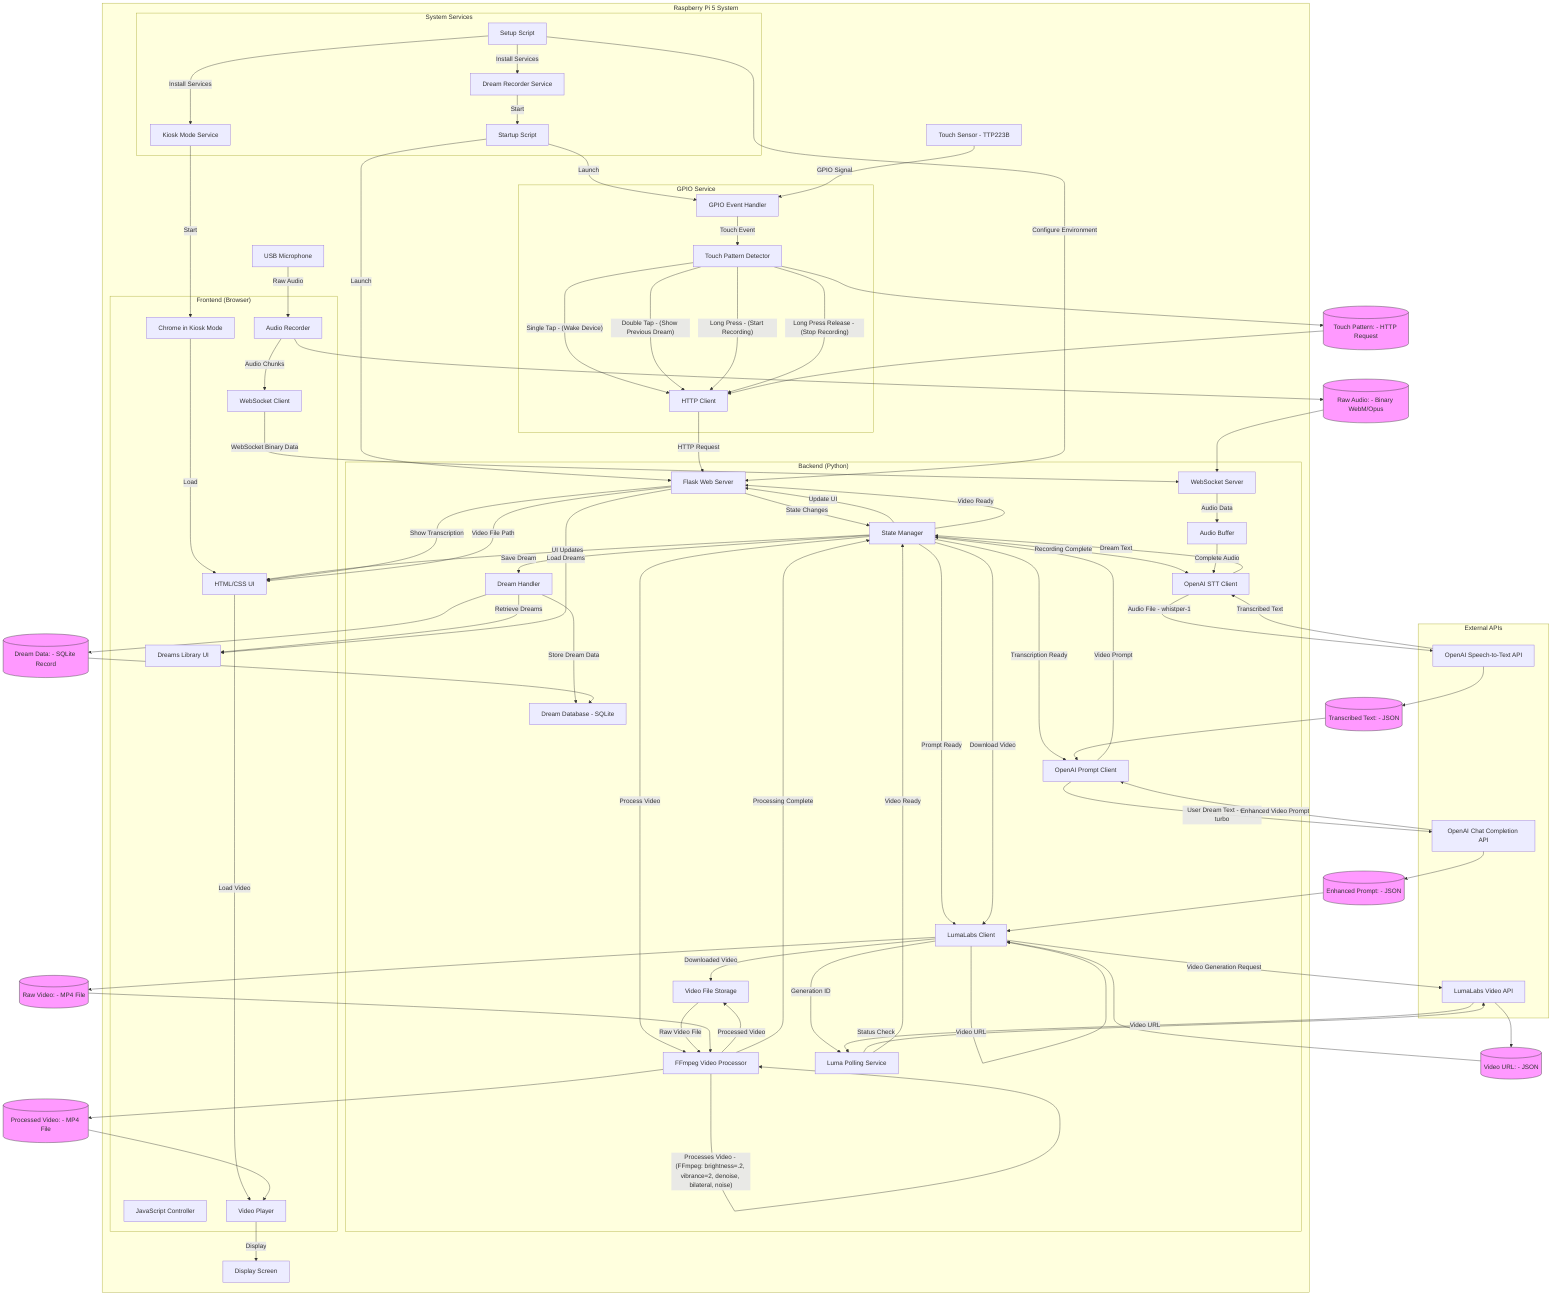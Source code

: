 flowchart TD
    %% Main System Components
    subgraph RaspberryPi["Raspberry Pi 5 System"]
        %% Hardware Input/Output
        TS[Touch Sensor - TTP223B]
        MIC[USB Microphone]
        SCRN[Display Screen]
        
        %% System Services
        subgraph SystemServices["System Services"]
            SYSTEMD_SVC[Dream Recorder Service]
            KIOSK_SVC[Kiosk Mode Service]
            STARTUP_SCRIPT[Startup Script]
            SETUP_SCRIPT[Setup Script]
        end
        
        %% GPIO Service
        subgraph GPIOService["GPIO Service"]
            GPIO_HANDLER[GPIO Event Handler]
            TOUCH_DETECTOR[Touch Pattern Detector]
            HTTP_CLIENT[HTTP Client]
        end
        
        %% Backend Components
        subgraph Backend["Backend (Python)"]
            FLASK[Flask Web Server]
            WS_SERVER[WebSocket Server]
            AUDIO_BUFFER[Audio Buffer]
            STT_CLIENT[OpenAI STT Client]
            PROMPT_CLIENT[OpenAI Prompt Client]
            LUMA_CLIENT[LumaLabs Client]
            VIDEO_PROCESSOR[FFmpeg Video Processor]
            VIDEO_STORAGE[Video File Storage]
            STATE_MANAGER[State Manager]
            POLLING_SERVICE[Luma Polling Service]
            DREAM_DB[Dream Database - SQLite]
            DREAM_HANDLER[Dream Handler]
        end
        
        %% Frontend Components
        subgraph Frontend["Frontend (Browser)"]
            CHROME_KIOSK[Chrome in Kiosk Mode]
            HTML_UI[HTML/CSS UI]
            JS_CONTROLLER[JavaScript Controller]
            AUDIO_RECORDER[Audio Recorder]
            WS_CLIENT[WebSocket Client]
            VIDEO_PLAYER[Video Player]
            DREAMS_UI[Dreams Library UI]
        end
    end
    
    %% External APIs
    subgraph ExternalAPIs["External APIs"]
        OPENAI_STT_API[OpenAI Speech-to-Text API]
        OPENAI_CHAT_API[OpenAI Chat Completion API]
        LUMALABS_API[LumaLabs Video API]
    end
    
    %% System Initialization
    SYSTEMD_SVC -- "Start" --> STARTUP_SCRIPT
    STARTUP_SCRIPT -- "Launch" --> FLASK
    STARTUP_SCRIPT -- "Launch" --> GPIO_HANDLER
    KIOSK_SVC -- "Start" --> CHROME_KIOSK
    CHROME_KIOSK -- "Load" --> HTML_UI
    
    %% GPIO & Touch Handling
    TS -- "GPIO Signal" --> GPIO_HANDLER
    GPIO_HANDLER -- "Touch Event" --> TOUCH_DETECTOR
    TOUCH_DETECTOR -- "Single Tap - (Wake Device)" --> HTTP_CLIENT
    TOUCH_DETECTOR -- "Double Tap - (Show Previous Dream)" --> HTTP_CLIENT
    TOUCH_DETECTOR -- "Long Press - (Start Recording)" --> HTTP_CLIENT
    TOUCH_DETECTOR -- "Long Press Release - (Stop Recording)" --> HTTP_CLIENT
    HTTP_CLIENT -- "HTTP Request" --> FLASK
    
    %% State Management
    FLASK -- "State Changes" --> STATE_MANAGER
    STATE_MANAGER -- "UI Updates" --> HTML_UI
    
    %% Audio Recording Flow
    MIC -- "Raw Audio" --> AUDIO_RECORDER
    AUDIO_RECORDER -- "Audio Chunks" --> WS_CLIENT
    WS_CLIENT -- "WebSocket Binary Data" --> WS_SERVER
    WS_SERVER -- "Audio Data" --> AUDIO_BUFFER
    
    %% Processing Flow
    STATE_MANAGER -- "Recording Complete" --> STT_CLIENT
    AUDIO_BUFFER -- "Complete Audio" --> STT_CLIENT
    STT_CLIENT -- "Audio File - whistper-1" --> OPENAI_STT_API
    OPENAI_STT_API -- "Transcribed Text" --> STT_CLIENT
    STT_CLIENT -- "Dream Text" --> STATE_MANAGER
    STATE_MANAGER -- "Update UI" --> FLASK
    FLASK -- "Show Transcription" --> HTML_UI
    
    %% Prompt Enhancement
    STATE_MANAGER -- "Transcription Ready" --> PROMPT_CLIENT
    PROMPT_CLIENT -- "User Dream Text - gpt-4-turbo" --> OPENAI_CHAT_API
    OPENAI_CHAT_API -- "Enhanced Video Prompt" --> PROMPT_CLIENT
    PROMPT_CLIENT -- "Video Prompt" --> STATE_MANAGER
    
    %% Video Generation
    STATE_MANAGER -- "Prompt Ready" --> LUMA_CLIENT
    LUMA_CLIENT -- "Video Generation Request" --> LUMALABS_API
    LUMA_CLIENT -- "Generation ID" --> POLLING_SERVICE
    POLLING_SERVICE -- "Status Check" --> LUMALABS_API
    LUMALABS_API -- "Video URL" --> POLLING_SERVICE
    POLLING_SERVICE -- "Video Ready" --> STATE_MANAGER
    
    %% Video Post-Processing
    STATE_MANAGER -- "Download Video" --> LUMA_CLIENT
    LUMA_CLIENT -- "Video URL" --> LUMA_CLIENT
    LUMA_CLIENT -- "Downloaded Video" --> VIDEO_STORAGE
    STATE_MANAGER -- "Process Video" --> VIDEO_PROCESSOR
    VIDEO_STORAGE -- "Raw Video File" --> VIDEO_PROCESSOR
    VIDEO_PROCESSOR -- "Processes Video - (FFmpeg: brightness=.2, vibrance=2, denoise, bilateral, noise)" --> VIDEO_PROCESSOR
    VIDEO_PROCESSOR -- "Processed Video" --> VIDEO_STORAGE
    VIDEO_PROCESSOR -- "Processing Complete" --> STATE_MANAGER
    
    %% Dream Storage
    STATE_MANAGER -- "Save Dream" --> DREAM_HANDLER
    DREAM_HANDLER -- "Store Dream Data" --> DREAM_DB
    DREAM_HANDLER -- "Retrieve Dreams" --> DREAMS_UI
    FLASK -- "Load Dreams" --> DREAMS_UI
    
    %% Video Playback
    STATE_MANAGER -- "Video Ready" --> FLASK
    FLASK -- "Video File Path" --> HTML_UI
    HTML_UI -- "Load Video" --> VIDEO_PLAYER
    VIDEO_PLAYER -- "Display" --> SCRN
    
    %% Setup & Configuration
    SETUP_SCRIPT -- "Install Services" --> SYSTEMD_SVC
    SETUP_SCRIPT -- "Install Services" --> KIOSK_SVC
    SETUP_SCRIPT -- "Configure Environment" --> FLASK
    
    %% Data Specifications
    classDef dataSpec fill:#f9f,stroke:#333,stroke-width:1px
    
    %% Define Key Data Transformations
    RAW_AUDIO[("Raw Audio: - Binary WebM/Opus")]:::dataSpec
    TRANSCRIBED_TEXT[("Transcribed Text: - JSON")]:::dataSpec
    ENHANCED_PROMPT[("Enhanced Prompt: - JSON")]:::dataSpec
    VIDEO_URL_DATA[("Video URL: - JSON")]:::dataSpec
    RAW_VIDEO_DATA[("Raw Video: - MP4 File")]:::dataSpec
    PROCESSED_VIDEO_DATA[("Processed Video: - MP4 File")]:::dataSpec
    TOUCH_PATTERN[("Touch Pattern: - HTTP Request")]:::dataSpec
    DREAM_DATA[("Dream Data: - SQLite Record")]:::dataSpec
    
    AUDIO_RECORDER --> RAW_AUDIO
    RAW_AUDIO --> WS_SERVER
    OPENAI_STT_API --> TRANSCRIBED_TEXT
    TRANSCRIBED_TEXT --> PROMPT_CLIENT
    OPENAI_CHAT_API --> ENHANCED_PROMPT
    ENHANCED_PROMPT --> LUMA_CLIENT
    LUMALABS_API --> VIDEO_URL_DATA
    VIDEO_URL_DATA --> LUMA_CLIENT
    LUMA_CLIENT --> RAW_VIDEO_DATA
    RAW_VIDEO_DATA --> VIDEO_PROCESSOR
    VIDEO_PROCESSOR --> PROCESSED_VIDEO_DATA
    PROCESSED_VIDEO_DATA --> VIDEO_PLAYER
    TOUCH_DETECTOR --> TOUCH_PATTERN
    TOUCH_PATTERN --> HTTP_CLIENT
    DREAM_HANDLER --> DREAM_DATA
    DREAM_DATA --> DREAM_DB